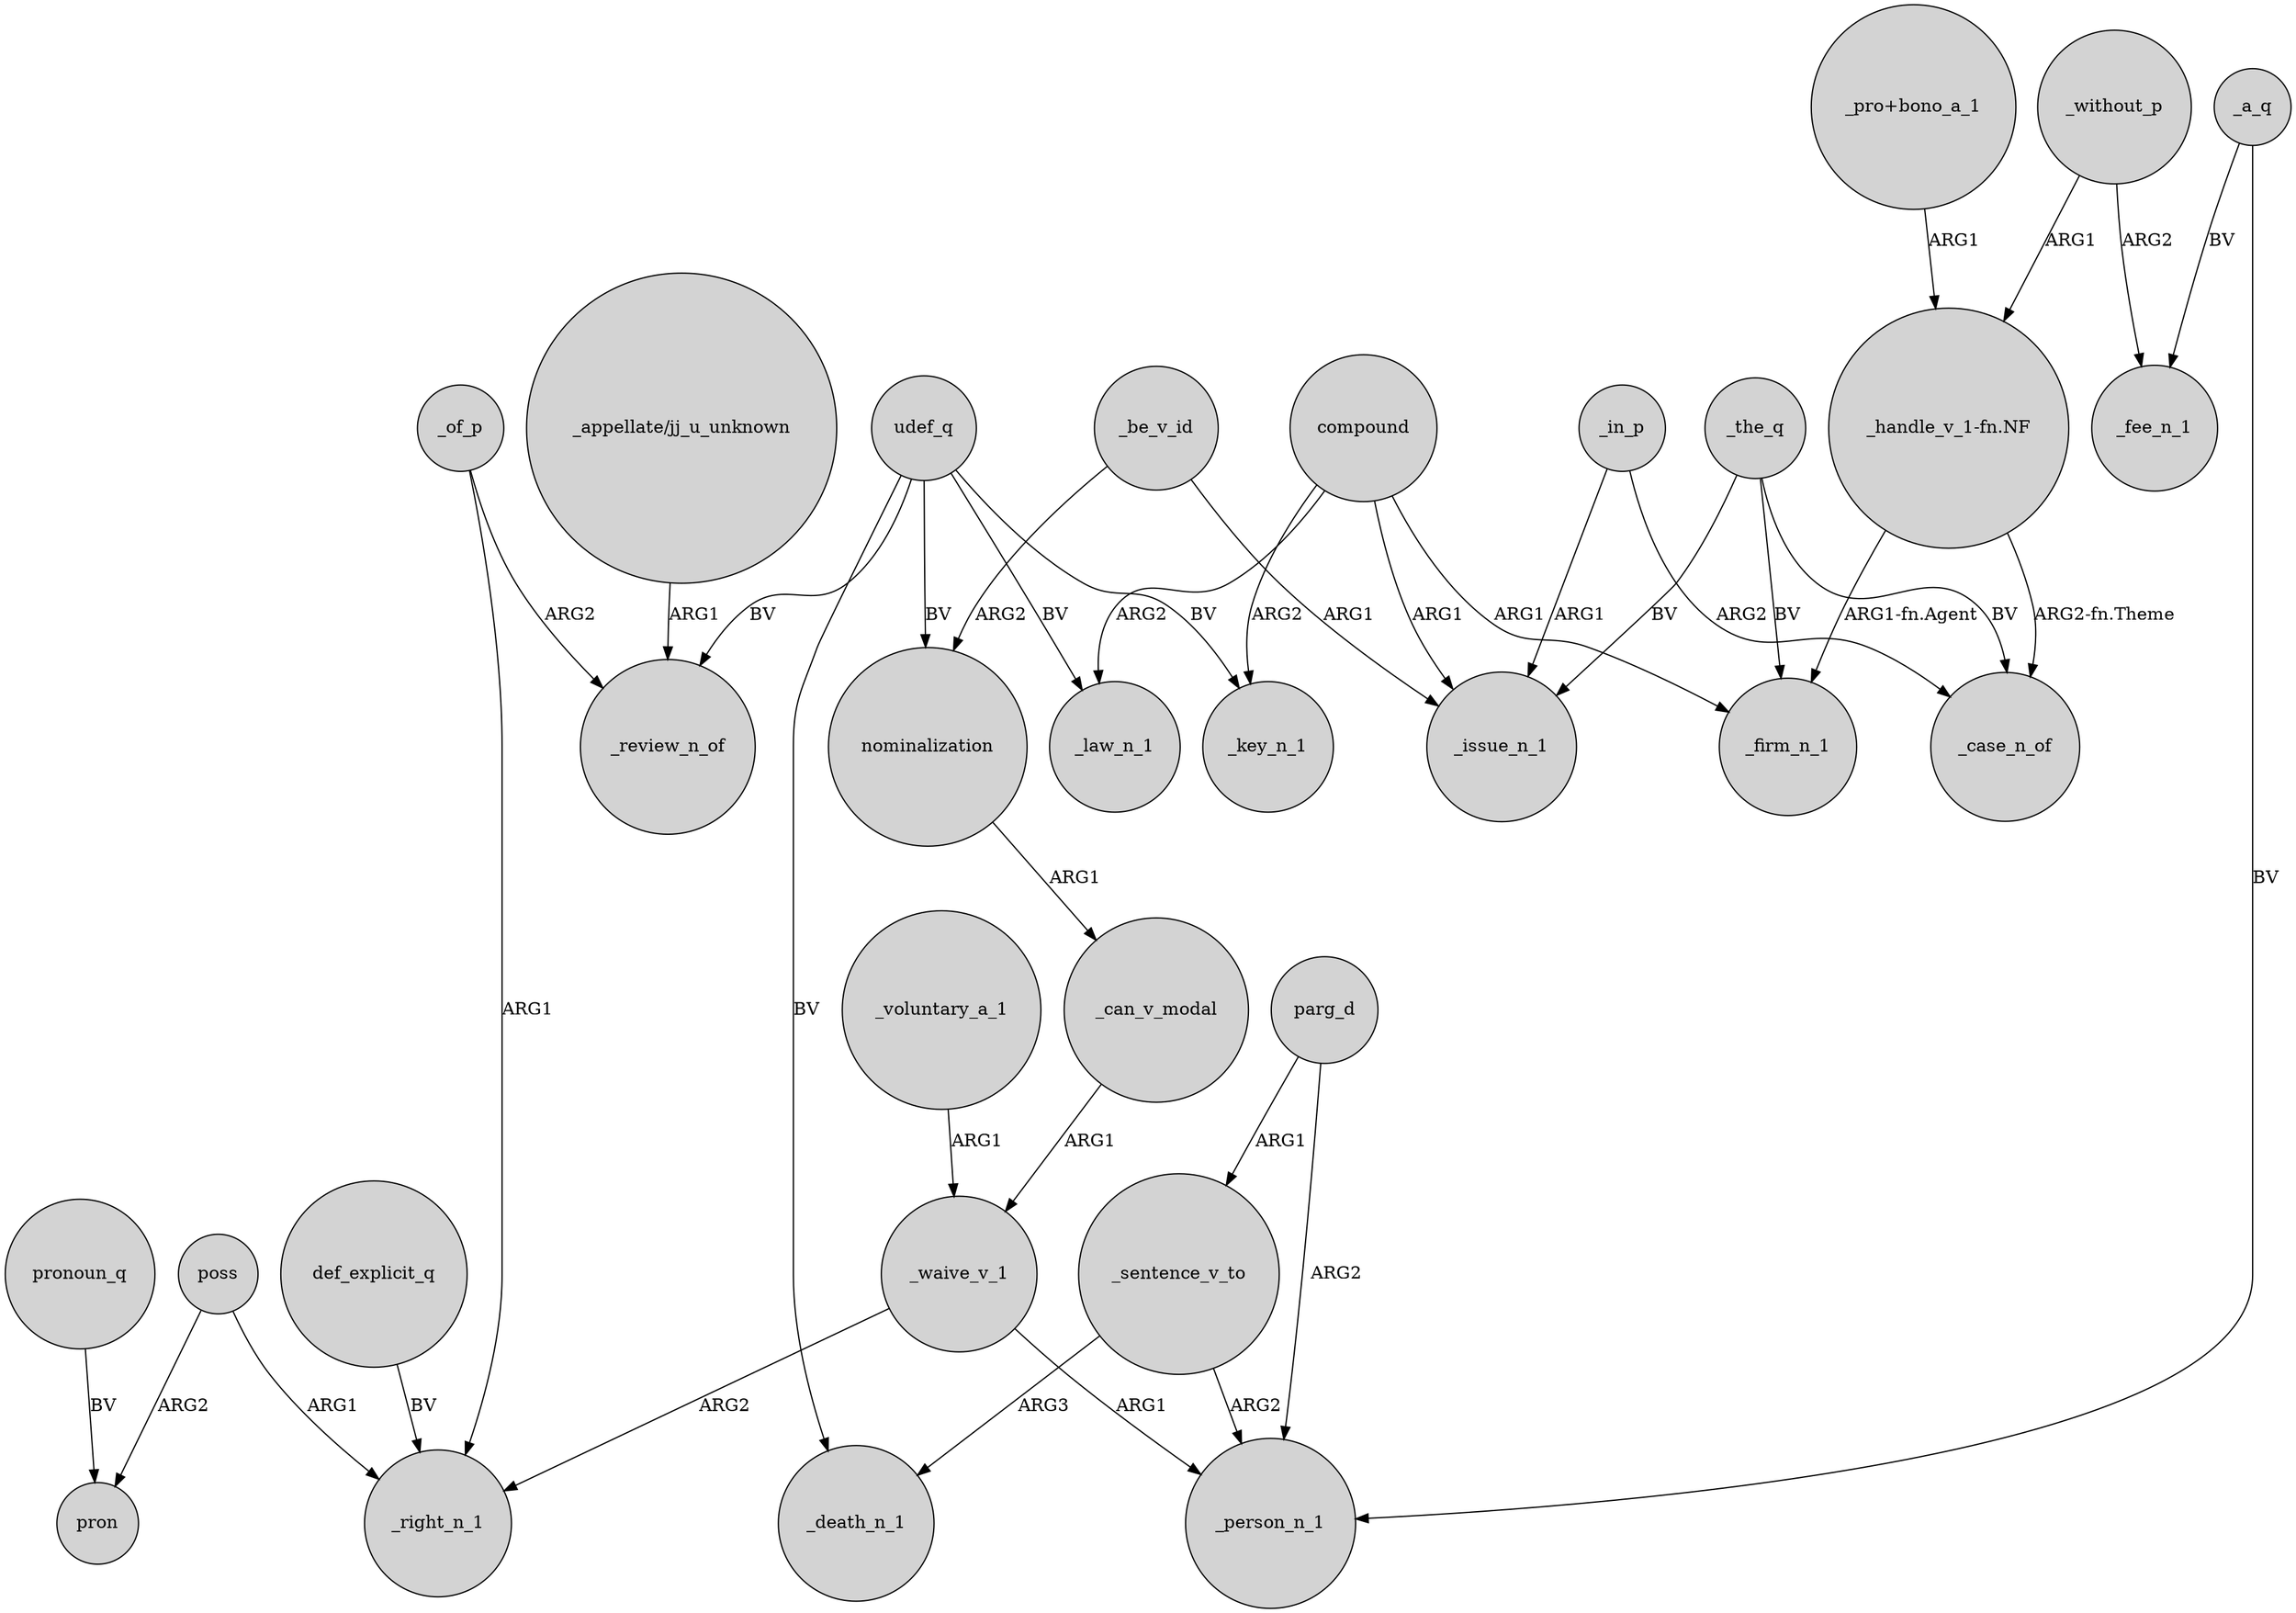 digraph {
	node [shape=circle style=filled]
	_sentence_v_to -> _person_n_1 [label=ARG2]
	_voluntary_a_1 -> _waive_v_1 [label=ARG1]
	compound -> _key_n_1 [label=ARG2]
	poss -> pron [label=ARG2]
	_in_p -> _issue_n_1 [label=ARG1]
	udef_q -> _key_n_1 [label=BV]
	_without_p -> _fee_n_1 [label=ARG2]
	_the_q -> _case_n_of [label=BV]
	_be_v_id -> _issue_n_1 [label=ARG1]
	_without_p -> "_handle_v_1-fn.NF" [label=ARG1]
	_a_q -> _person_n_1 [label=BV]
	"_handle_v_1-fn.NF" -> _case_n_of [label="ARG2-fn.Theme"]
	_of_p -> _review_n_of [label=ARG2]
	"_pro+bono_a_1" -> "_handle_v_1-fn.NF" [label=ARG1]
	udef_q -> _review_n_of [label=BV]
	udef_q -> _law_n_1 [label=BV]
	"_handle_v_1-fn.NF" -> _firm_n_1 [label="ARG1-fn.Agent"]
	parg_d -> _sentence_v_to [label=ARG1]
	_waive_v_1 -> _right_n_1 [label=ARG2]
	_the_q -> _issue_n_1 [label=BV]
	_can_v_modal -> _waive_v_1 [label=ARG1]
	parg_d -> _person_n_1 [label=ARG2]
	pronoun_q -> pron [label=BV]
	nominalization -> _can_v_modal [label=ARG1]
	_be_v_id -> nominalization [label=ARG2]
	compound -> _firm_n_1 [label=ARG1]
	udef_q -> nominalization [label=BV]
	compound -> _issue_n_1 [label=ARG1]
	_the_q -> _firm_n_1 [label=BV]
	_in_p -> _case_n_of [label=ARG2]
	_of_p -> _right_n_1 [label=ARG1]
	udef_q -> _death_n_1 [label=BV]
	_sentence_v_to -> _death_n_1 [label=ARG3]
	def_explicit_q -> _right_n_1 [label=BV]
	poss -> _right_n_1 [label=ARG1]
	_waive_v_1 -> _person_n_1 [label=ARG1]
	_a_q -> _fee_n_1 [label=BV]
	"_appellate/jj_u_unknown" -> _review_n_of [label=ARG1]
	compound -> _law_n_1 [label=ARG2]
}
